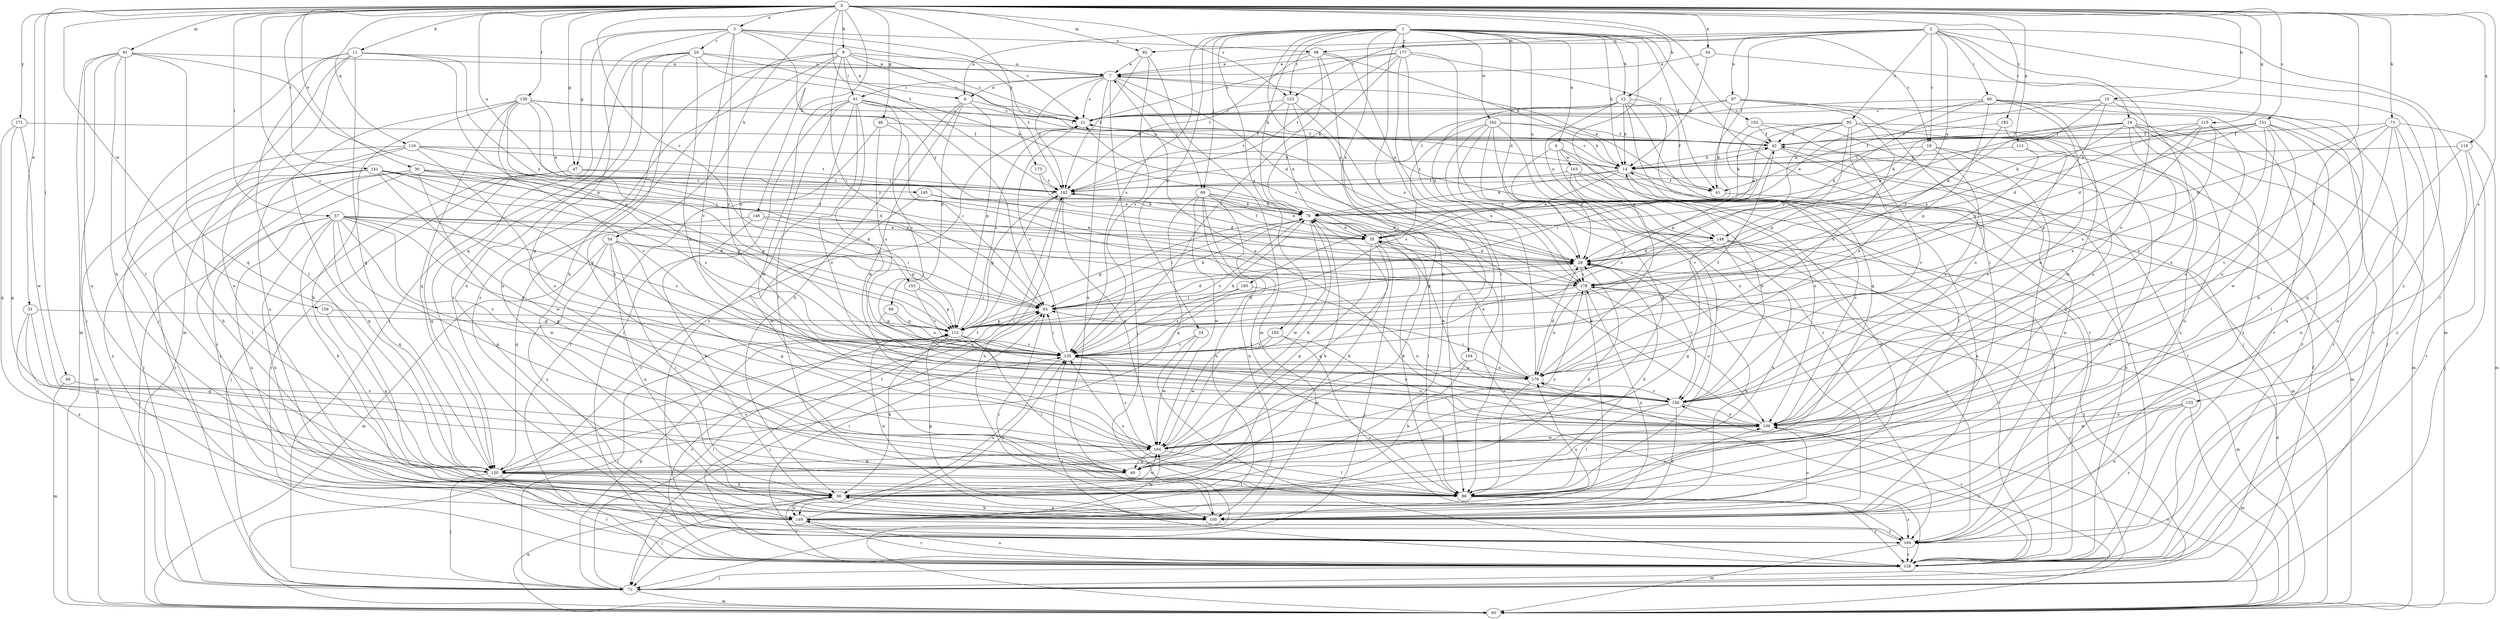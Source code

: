 strict digraph  {
0;
1;
2;
3;
4;
6;
7;
9;
10;
11;
12;
14;
18;
19;
20;
21;
24;
28;
30;
31;
34;
35;
41;
42;
46;
47;
49;
54;
56;
57;
58;
60;
61;
63;
69;
71;
73;
78;
86;
91;
92;
93;
95;
97;
98;
99;
100;
102;
104;
106;
112;
113;
115;
116;
119;
120;
123;
128;
131;
133;
135;
138;
141;
142;
145;
146;
148;
149;
153;
156;
159;
162;
163;
164;
165;
170;
171;
173;
177;
178;
182;
183;
184;
0 -> 3  [label=a];
0 -> 9  [label=b];
0 -> 10  [label=b];
0 -> 11  [label=b];
0 -> 12  [label=b];
0 -> 30  [label=e];
0 -> 31  [label=e];
0 -> 34  [label=e];
0 -> 46  [label=g];
0 -> 47  [label=g];
0 -> 54  [label=h];
0 -> 57  [label=i];
0 -> 58  [label=i];
0 -> 73  [label=k];
0 -> 91  [label=m];
0 -> 92  [label=m];
0 -> 102  [label=o];
0 -> 112  [label=p];
0 -> 115  [label=q];
0 -> 116  [label=q];
0 -> 119  [label=q];
0 -> 123  [label=r];
0 -> 131  [label=s];
0 -> 133  [label=s];
0 -> 135  [label=s];
0 -> 138  [label=t];
0 -> 141  [label=t];
0 -> 142  [label=t];
0 -> 145  [label=u];
0 -> 146  [label=u];
0 -> 153  [label=v];
0 -> 156  [label=v];
0 -> 159  [label=w];
0 -> 171  [label=y];
0 -> 173  [label=y];
0 -> 182  [label=z];
1 -> 4  [label=a];
1 -> 6  [label=a];
1 -> 12  [label=b];
1 -> 14  [label=b];
1 -> 18  [label=c];
1 -> 24  [label=d];
1 -> 28  [label=d];
1 -> 41  [label=f];
1 -> 69  [label=j];
1 -> 78  [label=k];
1 -> 86  [label=l];
1 -> 104  [label=o];
1 -> 123  [label=r];
1 -> 135  [label=s];
1 -> 148  [label=u];
1 -> 162  [label=w];
1 -> 165  [label=x];
1 -> 170  [label=x];
1 -> 177  [label=y];
1 -> 178  [label=y];
1 -> 183  [label=z];
2 -> 18  [label=c];
2 -> 19  [label=c];
2 -> 41  [label=f];
2 -> 60  [label=i];
2 -> 92  [label=m];
2 -> 95  [label=n];
2 -> 97  [label=n];
2 -> 98  [label=n];
2 -> 106  [label=o];
2 -> 123  [label=r];
2 -> 128  [label=r];
2 -> 148  [label=u];
2 -> 184  [label=z];
3 -> 20  [label=c];
3 -> 21  [label=c];
3 -> 47  [label=g];
3 -> 49  [label=g];
3 -> 98  [label=n];
3 -> 120  [label=q];
3 -> 148  [label=u];
3 -> 156  [label=v];
3 -> 170  [label=x];
3 -> 178  [label=y];
4 -> 28  [label=d];
4 -> 86  [label=l];
4 -> 93  [label=m];
4 -> 106  [label=o];
4 -> 163  [label=w];
6 -> 21  [label=c];
6 -> 56  [label=h];
6 -> 99  [label=n];
6 -> 113  [label=p];
6 -> 164  [label=w];
7 -> 6  [label=a];
7 -> 21  [label=c];
7 -> 28  [label=d];
7 -> 61  [label=i];
7 -> 69  [label=j];
7 -> 71  [label=j];
7 -> 100  [label=n];
7 -> 142  [label=t];
7 -> 148  [label=u];
9 -> 6  [label=a];
9 -> 7  [label=a];
9 -> 21  [label=c];
9 -> 56  [label=h];
9 -> 61  [label=i];
9 -> 63  [label=i];
9 -> 100  [label=n];
9 -> 135  [label=s];
9 -> 142  [label=t];
9 -> 184  [label=z];
10 -> 21  [label=c];
10 -> 28  [label=d];
10 -> 41  [label=f];
10 -> 56  [label=h];
10 -> 106  [label=o];
10 -> 135  [label=s];
11 -> 7  [label=a];
11 -> 71  [label=j];
11 -> 86  [label=l];
11 -> 93  [label=m];
11 -> 100  [label=n];
11 -> 120  [label=q];
11 -> 135  [label=s];
11 -> 178  [label=y];
12 -> 14  [label=b];
12 -> 21  [label=c];
12 -> 28  [label=d];
12 -> 41  [label=f];
12 -> 71  [label=j];
12 -> 120  [label=q];
12 -> 128  [label=r];
12 -> 148  [label=u];
14 -> 21  [label=c];
14 -> 35  [label=e];
14 -> 41  [label=f];
14 -> 42  [label=f];
14 -> 78  [label=k];
14 -> 106  [label=o];
14 -> 142  [label=t];
18 -> 14  [label=b];
18 -> 63  [label=i];
18 -> 86  [label=l];
18 -> 156  [label=v];
18 -> 184  [label=z];
19 -> 35  [label=e];
19 -> 42  [label=f];
19 -> 56  [label=h];
19 -> 78  [label=k];
19 -> 93  [label=m];
19 -> 128  [label=r];
19 -> 149  [label=u];
19 -> 178  [label=y];
19 -> 184  [label=z];
20 -> 7  [label=a];
20 -> 21  [label=c];
20 -> 49  [label=g];
20 -> 71  [label=j];
20 -> 78  [label=k];
20 -> 100  [label=n];
20 -> 106  [label=o];
20 -> 184  [label=z];
21 -> 42  [label=f];
24 -> 128  [label=r];
24 -> 135  [label=s];
24 -> 164  [label=w];
28 -> 21  [label=c];
28 -> 100  [label=n];
28 -> 156  [label=v];
28 -> 178  [label=y];
30 -> 28  [label=d];
30 -> 49  [label=g];
30 -> 113  [label=p];
30 -> 128  [label=r];
30 -> 142  [label=t];
30 -> 149  [label=u];
30 -> 184  [label=z];
31 -> 49  [label=g];
31 -> 113  [label=p];
31 -> 120  [label=q];
31 -> 149  [label=u];
34 -> 7  [label=a];
34 -> 14  [label=b];
34 -> 93  [label=m];
35 -> 28  [label=d];
35 -> 49  [label=g];
35 -> 71  [label=j];
35 -> 120  [label=q];
35 -> 142  [label=t];
41 -> 7  [label=a];
41 -> 100  [label=n];
42 -> 14  [label=b];
42 -> 63  [label=i];
42 -> 100  [label=n];
42 -> 128  [label=r];
46 -> 42  [label=f];
46 -> 63  [label=i];
46 -> 128  [label=r];
46 -> 135  [label=s];
47 -> 71  [label=j];
47 -> 78  [label=k];
47 -> 120  [label=q];
47 -> 128  [label=r];
47 -> 142  [label=t];
49 -> 178  [label=y];
54 -> 28  [label=d];
54 -> 49  [label=g];
54 -> 63  [label=i];
54 -> 86  [label=l];
54 -> 93  [label=m];
54 -> 100  [label=n];
54 -> 149  [label=u];
56 -> 28  [label=d];
56 -> 71  [label=j];
56 -> 78  [label=k];
56 -> 100  [label=n];
56 -> 128  [label=r];
56 -> 149  [label=u];
56 -> 164  [label=w];
57 -> 28  [label=d];
57 -> 35  [label=e];
57 -> 49  [label=g];
57 -> 56  [label=h];
57 -> 63  [label=i];
57 -> 71  [label=j];
57 -> 100  [label=n];
57 -> 120  [label=q];
57 -> 135  [label=s];
57 -> 149  [label=u];
57 -> 156  [label=v];
57 -> 164  [label=w];
57 -> 170  [label=x];
58 -> 93  [label=m];
58 -> 156  [label=v];
60 -> 21  [label=c];
60 -> 28  [label=d];
60 -> 35  [label=e];
60 -> 71  [label=j];
60 -> 106  [label=o];
60 -> 113  [label=p];
60 -> 128  [label=r];
60 -> 164  [label=w];
61 -> 21  [label=c];
61 -> 42  [label=f];
61 -> 63  [label=i];
61 -> 86  [label=l];
61 -> 106  [label=o];
61 -> 128  [label=r];
61 -> 135  [label=s];
61 -> 156  [label=v];
61 -> 164  [label=w];
61 -> 184  [label=z];
63 -> 28  [label=d];
63 -> 71  [label=j];
63 -> 78  [label=k];
63 -> 113  [label=p];
69 -> 28  [label=d];
69 -> 35  [label=e];
69 -> 78  [label=k];
69 -> 86  [label=l];
69 -> 100  [label=n];
69 -> 120  [label=q];
69 -> 149  [label=u];
69 -> 164  [label=w];
71 -> 42  [label=f];
71 -> 63  [label=i];
71 -> 93  [label=m];
71 -> 113  [label=p];
71 -> 178  [label=y];
73 -> 28  [label=d];
73 -> 42  [label=f];
73 -> 93  [label=m];
73 -> 100  [label=n];
73 -> 120  [label=q];
73 -> 156  [label=v];
73 -> 184  [label=z];
78 -> 35  [label=e];
78 -> 56  [label=h];
78 -> 63  [label=i];
78 -> 86  [label=l];
78 -> 113  [label=p];
78 -> 128  [label=r];
78 -> 135  [label=s];
78 -> 164  [label=w];
86 -> 28  [label=d];
86 -> 78  [label=k];
86 -> 106  [label=o];
86 -> 128  [label=r];
86 -> 135  [label=s];
86 -> 184  [label=z];
91 -> 7  [label=a];
91 -> 56  [label=h];
91 -> 71  [label=j];
91 -> 86  [label=l];
91 -> 93  [label=m];
91 -> 113  [label=p];
91 -> 120  [label=q];
91 -> 149  [label=u];
92 -> 7  [label=a];
92 -> 93  [label=m];
92 -> 135  [label=s];
92 -> 142  [label=t];
93 -> 21  [label=c];
93 -> 28  [label=d];
93 -> 56  [label=h];
93 -> 106  [label=o];
93 -> 170  [label=x];
95 -> 35  [label=e];
95 -> 42  [label=f];
95 -> 78  [label=k];
95 -> 113  [label=p];
95 -> 128  [label=r];
95 -> 170  [label=x];
95 -> 178  [label=y];
95 -> 184  [label=z];
97 -> 21  [label=c];
97 -> 78  [label=k];
97 -> 106  [label=o];
97 -> 128  [label=r];
97 -> 142  [label=t];
97 -> 170  [label=x];
98 -> 7  [label=a];
98 -> 14  [label=b];
98 -> 56  [label=h];
98 -> 86  [label=l];
98 -> 135  [label=s];
98 -> 142  [label=t];
99 -> 113  [label=p];
99 -> 135  [label=s];
99 -> 170  [label=x];
100 -> 56  [label=h];
100 -> 63  [label=i];
100 -> 106  [label=o];
100 -> 113  [label=p];
102 -> 42  [label=f];
102 -> 113  [label=p];
102 -> 128  [label=r];
102 -> 156  [label=v];
104 -> 56  [label=h];
104 -> 164  [label=w];
104 -> 170  [label=x];
106 -> 7  [label=a];
106 -> 78  [label=k];
106 -> 164  [label=w];
112 -> 14  [label=b];
112 -> 156  [label=v];
112 -> 178  [label=y];
113 -> 21  [label=c];
113 -> 28  [label=d];
113 -> 56  [label=h];
113 -> 63  [label=i];
113 -> 71  [label=j];
113 -> 86  [label=l];
113 -> 100  [label=n];
113 -> 128  [label=r];
113 -> 135  [label=s];
115 -> 28  [label=d];
115 -> 42  [label=f];
115 -> 106  [label=o];
115 -> 113  [label=p];
115 -> 135  [label=s];
115 -> 170  [label=x];
116 -> 14  [label=b];
116 -> 28  [label=d];
116 -> 56  [label=h];
116 -> 71  [label=j];
116 -> 93  [label=m];
116 -> 106  [label=o];
116 -> 142  [label=t];
119 -> 14  [label=b];
119 -> 71  [label=j];
119 -> 100  [label=n];
119 -> 128  [label=r];
120 -> 56  [label=h];
120 -> 71  [label=j];
120 -> 86  [label=l];
120 -> 128  [label=r];
120 -> 135  [label=s];
120 -> 142  [label=t];
123 -> 21  [label=c];
123 -> 35  [label=e];
123 -> 49  [label=g];
123 -> 86  [label=l];
123 -> 142  [label=t];
128 -> 14  [label=b];
128 -> 71  [label=j];
128 -> 135  [label=s];
128 -> 142  [label=t];
128 -> 149  [label=u];
128 -> 156  [label=v];
131 -> 28  [label=d];
131 -> 42  [label=f];
131 -> 78  [label=k];
131 -> 86  [label=l];
131 -> 100  [label=n];
131 -> 106  [label=o];
131 -> 142  [label=t];
131 -> 164  [label=w];
131 -> 170  [label=x];
133 -> 93  [label=m];
133 -> 100  [label=n];
133 -> 106  [label=o];
133 -> 164  [label=w];
133 -> 184  [label=z];
135 -> 21  [label=c];
135 -> 63  [label=i];
135 -> 78  [label=k];
135 -> 106  [label=o];
135 -> 149  [label=u];
135 -> 170  [label=x];
138 -> 14  [label=b];
138 -> 21  [label=c];
138 -> 56  [label=h];
138 -> 63  [label=i];
138 -> 78  [label=k];
138 -> 120  [label=q];
138 -> 149  [label=u];
138 -> 156  [label=v];
138 -> 178  [label=y];
141 -> 86  [label=l];
141 -> 113  [label=p];
141 -> 120  [label=q];
141 -> 135  [label=s];
141 -> 142  [label=t];
141 -> 164  [label=w];
141 -> 170  [label=x];
141 -> 178  [label=y];
141 -> 184  [label=z];
142 -> 78  [label=k];
142 -> 100  [label=n];
142 -> 113  [label=p];
142 -> 164  [label=w];
145 -> 28  [label=d];
145 -> 78  [label=k];
145 -> 164  [label=w];
146 -> 35  [label=e];
146 -> 56  [label=h];
146 -> 113  [label=p];
146 -> 120  [label=q];
148 -> 28  [label=d];
148 -> 49  [label=g];
148 -> 56  [label=h];
148 -> 71  [label=j];
148 -> 128  [label=r];
148 -> 184  [label=z];
149 -> 128  [label=r];
149 -> 135  [label=s];
149 -> 164  [label=w];
149 -> 170  [label=x];
149 -> 178  [label=y];
149 -> 184  [label=z];
153 -> 63  [label=i];
153 -> 113  [label=p];
153 -> 135  [label=s];
156 -> 14  [label=b];
156 -> 35  [label=e];
156 -> 49  [label=g];
156 -> 86  [label=l];
156 -> 100  [label=n];
156 -> 106  [label=o];
159 -> 113  [label=p];
159 -> 120  [label=q];
162 -> 14  [label=b];
162 -> 42  [label=f];
162 -> 49  [label=g];
162 -> 86  [label=l];
162 -> 135  [label=s];
162 -> 156  [label=v];
162 -> 178  [label=y];
162 -> 184  [label=z];
163 -> 93  [label=m];
163 -> 128  [label=r];
163 -> 135  [label=s];
163 -> 142  [label=t];
163 -> 149  [label=u];
164 -> 49  [label=g];
164 -> 78  [label=k];
164 -> 86  [label=l];
164 -> 120  [label=q];
164 -> 135  [label=s];
165 -> 63  [label=i];
165 -> 106  [label=o];
165 -> 135  [label=s];
170 -> 28  [label=d];
170 -> 35  [label=e];
170 -> 42  [label=f];
170 -> 63  [label=i];
170 -> 86  [label=l];
170 -> 156  [label=v];
171 -> 42  [label=f];
171 -> 49  [label=g];
171 -> 120  [label=q];
171 -> 164  [label=w];
173 -> 35  [label=e];
173 -> 142  [label=t];
177 -> 7  [label=a];
177 -> 21  [label=c];
177 -> 42  [label=f];
177 -> 78  [label=k];
177 -> 100  [label=n];
177 -> 142  [label=t];
177 -> 170  [label=x];
177 -> 178  [label=y];
178 -> 63  [label=i];
178 -> 93  [label=m];
178 -> 106  [label=o];
178 -> 149  [label=u];
178 -> 170  [label=x];
182 -> 42  [label=f];
182 -> 106  [label=o];
182 -> 178  [label=y];
183 -> 106  [label=o];
183 -> 135  [label=s];
183 -> 164  [label=w];
183 -> 184  [label=z];
184 -> 63  [label=i];
184 -> 93  [label=m];
184 -> 128  [label=r];
}
